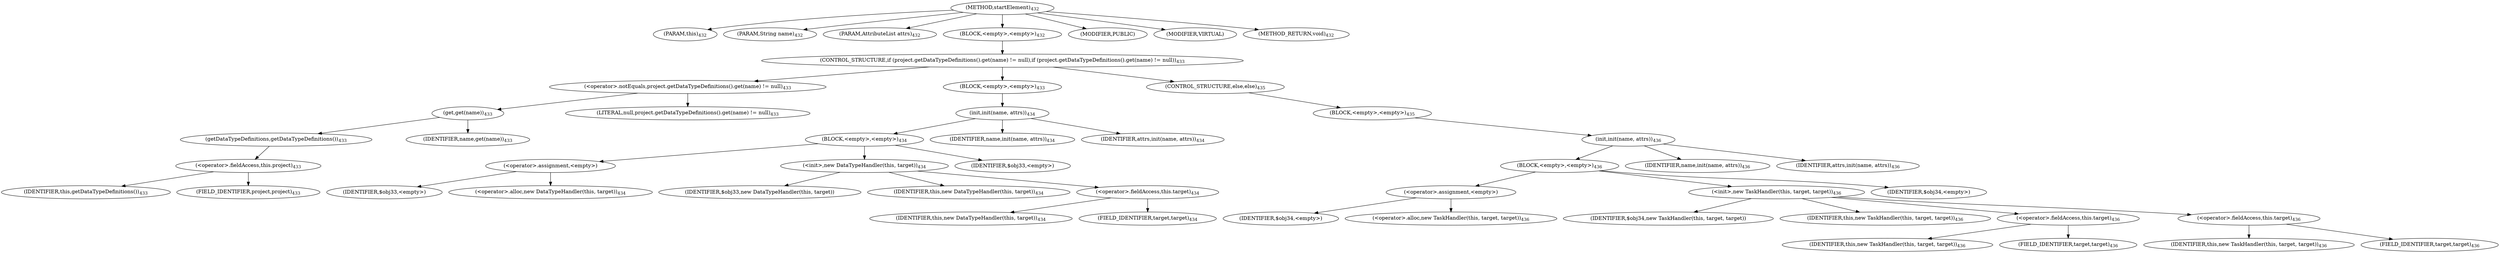digraph "startElement" {  
"1358" [label = <(METHOD,startElement)<SUB>432</SUB>> ]
"67" [label = <(PARAM,this)<SUB>432</SUB>> ]
"1359" [label = <(PARAM,String name)<SUB>432</SUB>> ]
"1360" [label = <(PARAM,AttributeList attrs)<SUB>432</SUB>> ]
"1361" [label = <(BLOCK,&lt;empty&gt;,&lt;empty&gt;)<SUB>432</SUB>> ]
"1362" [label = <(CONTROL_STRUCTURE,if (project.getDataTypeDefinitions().get(name) != null),if (project.getDataTypeDefinitions().get(name) != null))<SUB>433</SUB>> ]
"1363" [label = <(&lt;operator&gt;.notEquals,project.getDataTypeDefinitions().get(name) != null)<SUB>433</SUB>> ]
"1364" [label = <(get,get(name))<SUB>433</SUB>> ]
"1365" [label = <(getDataTypeDefinitions,getDataTypeDefinitions())<SUB>433</SUB>> ]
"1366" [label = <(&lt;operator&gt;.fieldAccess,this.project)<SUB>433</SUB>> ]
"1367" [label = <(IDENTIFIER,this,getDataTypeDefinitions())<SUB>433</SUB>> ]
"1368" [label = <(FIELD_IDENTIFIER,project,project)<SUB>433</SUB>> ]
"1369" [label = <(IDENTIFIER,name,get(name))<SUB>433</SUB>> ]
"1370" [label = <(LITERAL,null,project.getDataTypeDefinitions().get(name) != null)<SUB>433</SUB>> ]
"1371" [label = <(BLOCK,&lt;empty&gt;,&lt;empty&gt;)<SUB>433</SUB>> ]
"1372" [label = <(init,init(name, attrs))<SUB>434</SUB>> ]
"1373" [label = <(BLOCK,&lt;empty&gt;,&lt;empty&gt;)<SUB>434</SUB>> ]
"1374" [label = <(&lt;operator&gt;.assignment,&lt;empty&gt;)> ]
"1375" [label = <(IDENTIFIER,$obj33,&lt;empty&gt;)> ]
"1376" [label = <(&lt;operator&gt;.alloc,new DataTypeHandler(this, target))<SUB>434</SUB>> ]
"1377" [label = <(&lt;init&gt;,new DataTypeHandler(this, target))<SUB>434</SUB>> ]
"1378" [label = <(IDENTIFIER,$obj33,new DataTypeHandler(this, target))> ]
"66" [label = <(IDENTIFIER,this,new DataTypeHandler(this, target))<SUB>434</SUB>> ]
"1379" [label = <(&lt;operator&gt;.fieldAccess,this.target)<SUB>434</SUB>> ]
"1380" [label = <(IDENTIFIER,this,new DataTypeHandler(this, target))<SUB>434</SUB>> ]
"1381" [label = <(FIELD_IDENTIFIER,target,target)<SUB>434</SUB>> ]
"1382" [label = <(IDENTIFIER,$obj33,&lt;empty&gt;)> ]
"1383" [label = <(IDENTIFIER,name,init(name, attrs))<SUB>434</SUB>> ]
"1384" [label = <(IDENTIFIER,attrs,init(name, attrs))<SUB>434</SUB>> ]
"1385" [label = <(CONTROL_STRUCTURE,else,else)<SUB>435</SUB>> ]
"1386" [label = <(BLOCK,&lt;empty&gt;,&lt;empty&gt;)<SUB>435</SUB>> ]
"1387" [label = <(init,init(name, attrs))<SUB>436</SUB>> ]
"1388" [label = <(BLOCK,&lt;empty&gt;,&lt;empty&gt;)<SUB>436</SUB>> ]
"1389" [label = <(&lt;operator&gt;.assignment,&lt;empty&gt;)> ]
"1390" [label = <(IDENTIFIER,$obj34,&lt;empty&gt;)> ]
"1391" [label = <(&lt;operator&gt;.alloc,new TaskHandler(this, target, target))<SUB>436</SUB>> ]
"1392" [label = <(&lt;init&gt;,new TaskHandler(this, target, target))<SUB>436</SUB>> ]
"1393" [label = <(IDENTIFIER,$obj34,new TaskHandler(this, target, target))> ]
"68" [label = <(IDENTIFIER,this,new TaskHandler(this, target, target))<SUB>436</SUB>> ]
"1394" [label = <(&lt;operator&gt;.fieldAccess,this.target)<SUB>436</SUB>> ]
"1395" [label = <(IDENTIFIER,this,new TaskHandler(this, target, target))<SUB>436</SUB>> ]
"1396" [label = <(FIELD_IDENTIFIER,target,target)<SUB>436</SUB>> ]
"1397" [label = <(&lt;operator&gt;.fieldAccess,this.target)<SUB>436</SUB>> ]
"1398" [label = <(IDENTIFIER,this,new TaskHandler(this, target, target))<SUB>436</SUB>> ]
"1399" [label = <(FIELD_IDENTIFIER,target,target)<SUB>436</SUB>> ]
"1400" [label = <(IDENTIFIER,$obj34,&lt;empty&gt;)> ]
"1401" [label = <(IDENTIFIER,name,init(name, attrs))<SUB>436</SUB>> ]
"1402" [label = <(IDENTIFIER,attrs,init(name, attrs))<SUB>436</SUB>> ]
"1403" [label = <(MODIFIER,PUBLIC)> ]
"1404" [label = <(MODIFIER,VIRTUAL)> ]
"1405" [label = <(METHOD_RETURN,void)<SUB>432</SUB>> ]
  "1358" -> "67" 
  "1358" -> "1359" 
  "1358" -> "1360" 
  "1358" -> "1361" 
  "1358" -> "1403" 
  "1358" -> "1404" 
  "1358" -> "1405" 
  "1361" -> "1362" 
  "1362" -> "1363" 
  "1362" -> "1371" 
  "1362" -> "1385" 
  "1363" -> "1364" 
  "1363" -> "1370" 
  "1364" -> "1365" 
  "1364" -> "1369" 
  "1365" -> "1366" 
  "1366" -> "1367" 
  "1366" -> "1368" 
  "1371" -> "1372" 
  "1372" -> "1373" 
  "1372" -> "1383" 
  "1372" -> "1384" 
  "1373" -> "1374" 
  "1373" -> "1377" 
  "1373" -> "1382" 
  "1374" -> "1375" 
  "1374" -> "1376" 
  "1377" -> "1378" 
  "1377" -> "66" 
  "1377" -> "1379" 
  "1379" -> "1380" 
  "1379" -> "1381" 
  "1385" -> "1386" 
  "1386" -> "1387" 
  "1387" -> "1388" 
  "1387" -> "1401" 
  "1387" -> "1402" 
  "1388" -> "1389" 
  "1388" -> "1392" 
  "1388" -> "1400" 
  "1389" -> "1390" 
  "1389" -> "1391" 
  "1392" -> "1393" 
  "1392" -> "68" 
  "1392" -> "1394" 
  "1392" -> "1397" 
  "1394" -> "1395" 
  "1394" -> "1396" 
  "1397" -> "1398" 
  "1397" -> "1399" 
}
